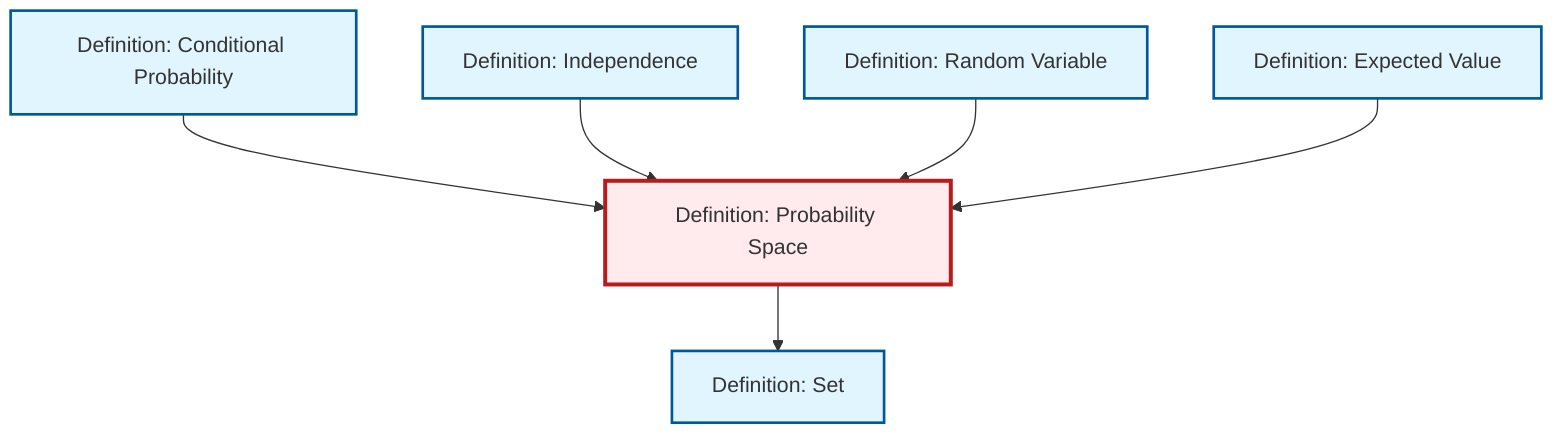 graph TD
    classDef definition fill:#e1f5fe,stroke:#01579b,stroke-width:2px
    classDef theorem fill:#f3e5f5,stroke:#4a148c,stroke-width:2px
    classDef axiom fill:#fff3e0,stroke:#e65100,stroke-width:2px
    classDef example fill:#e8f5e9,stroke:#1b5e20,stroke-width:2px
    classDef current fill:#ffebee,stroke:#b71c1c,stroke-width:3px
    def-set["Definition: Set"]:::definition
    def-expectation["Definition: Expected Value"]:::definition
    def-random-variable["Definition: Random Variable"]:::definition
    def-probability-space["Definition: Probability Space"]:::definition
    def-conditional-probability["Definition: Conditional Probability"]:::definition
    def-independence["Definition: Independence"]:::definition
    def-conditional-probability --> def-probability-space
    def-probability-space --> def-set
    def-independence --> def-probability-space
    def-random-variable --> def-probability-space
    def-expectation --> def-probability-space
    class def-probability-space current